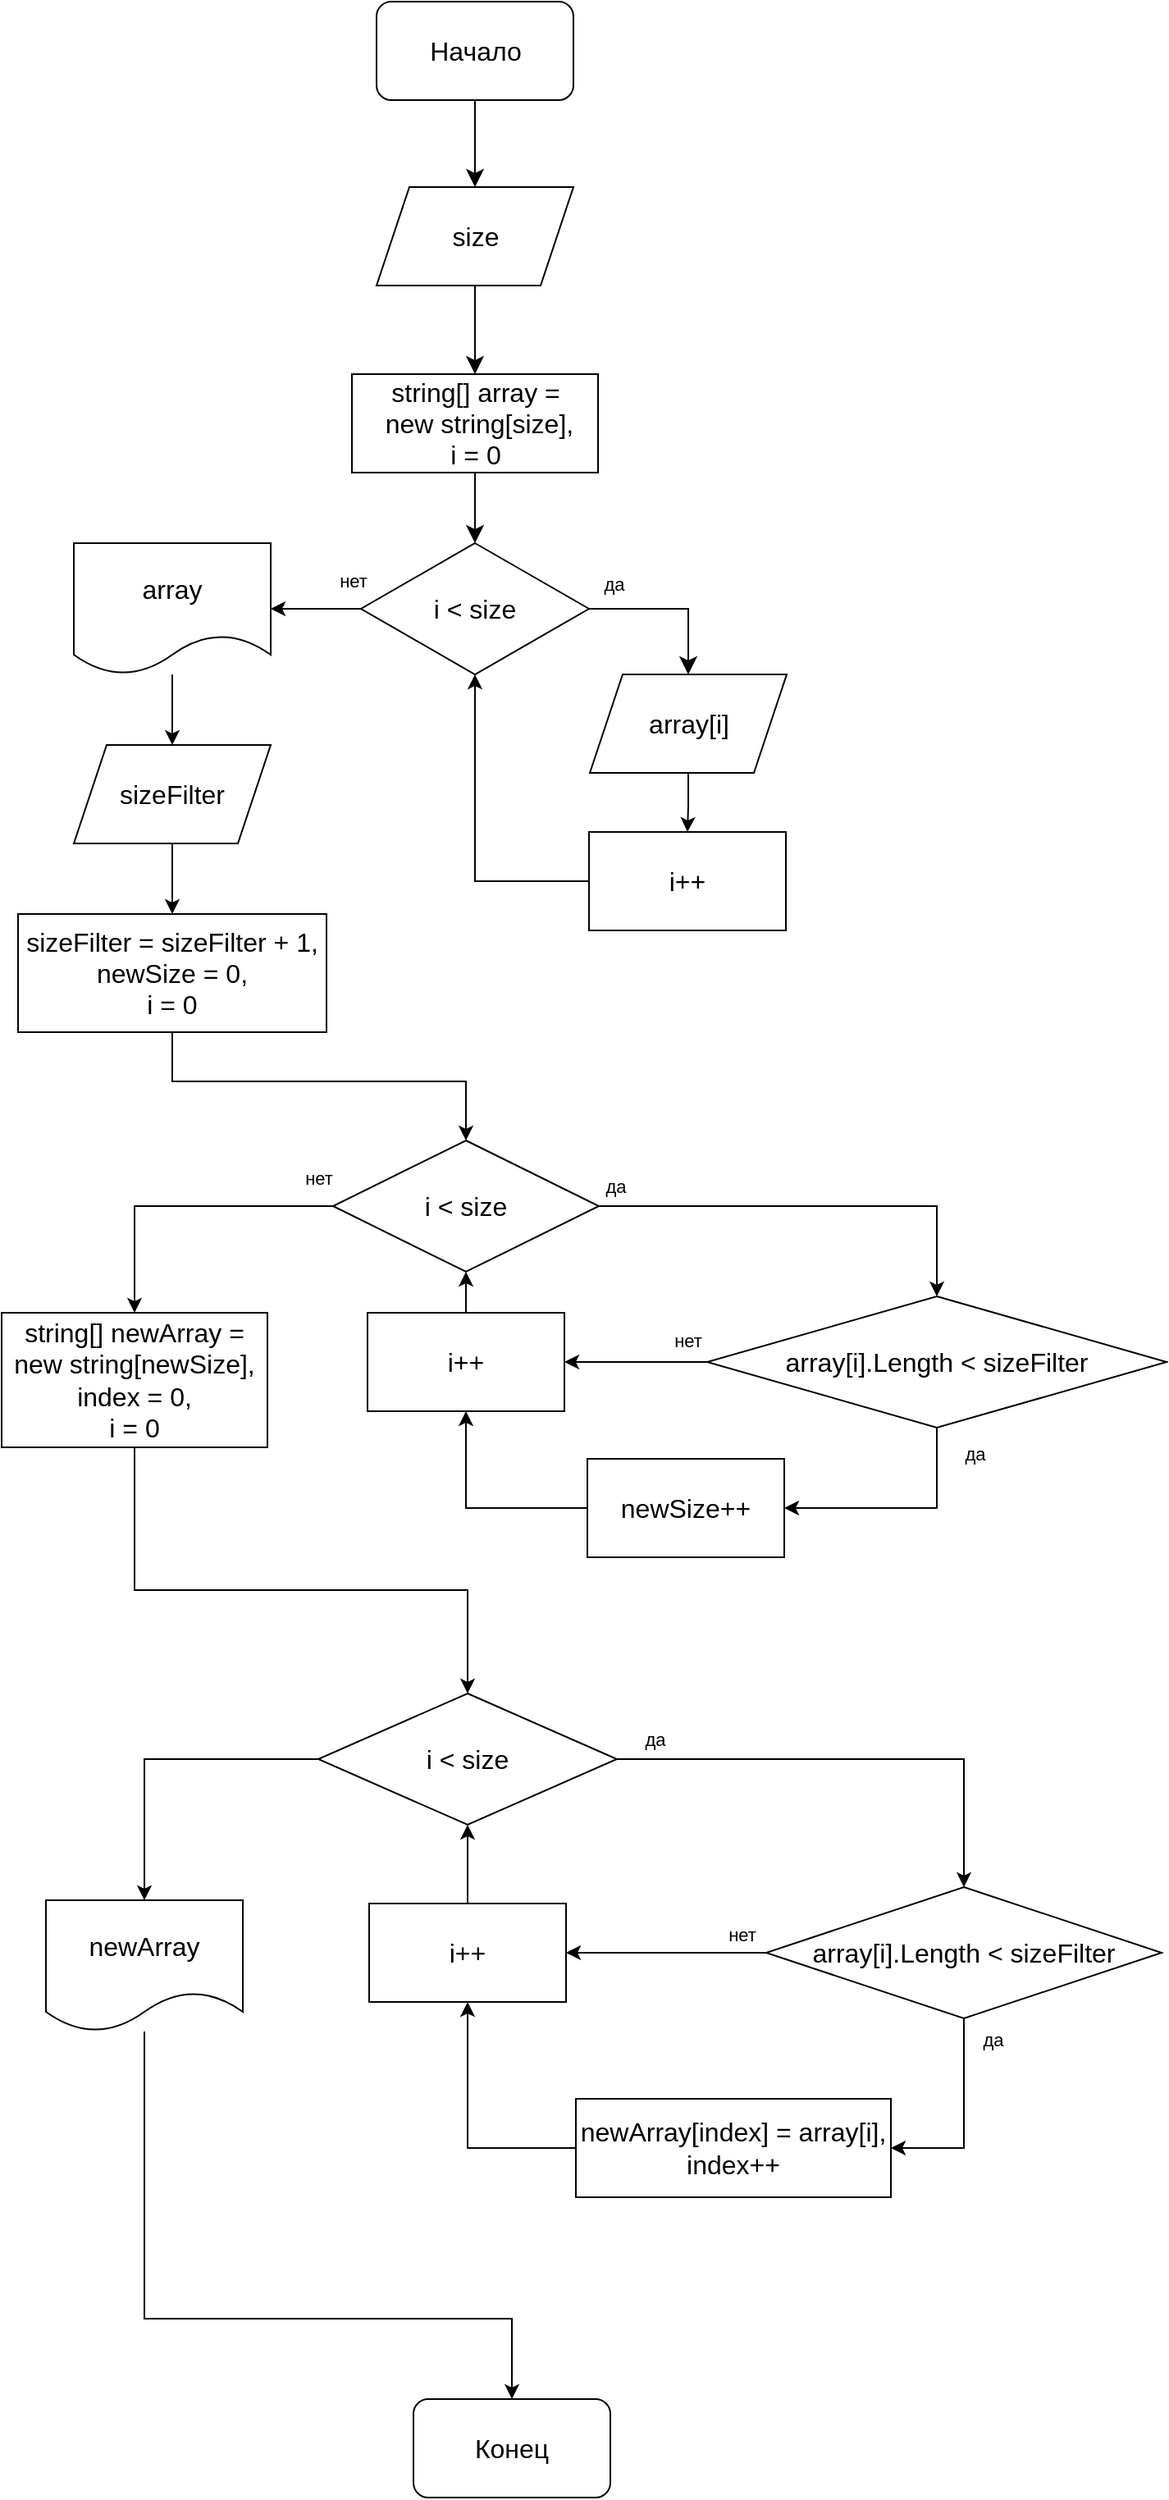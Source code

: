 <mxfile version="22.0.4" type="device">
  <diagram id="nMyRj4Zae5fo7YaB0NRN" name="Страница — 1">
    <mxGraphModel dx="2195" dy="1065" grid="0" gridSize="10" guides="1" tooltips="1" connect="1" arrows="1" fold="1" page="0" pageScale="1" pageWidth="827" pageHeight="1169" math="0" shadow="0">
      <root>
        <mxCell id="0" />
        <mxCell id="1" parent="0" />
        <mxCell id="InO1nQ1OVcaDTMDRn9g--3" value="" style="edgeStyle=none;curved=1;rounded=0;orthogonalLoop=1;jettySize=auto;html=1;fontSize=12;startSize=8;endSize=8;" parent="1" source="InO1nQ1OVcaDTMDRn9g--1" target="InO1nQ1OVcaDTMDRn9g--2" edge="1">
          <mxGeometry relative="1" as="geometry" />
        </mxCell>
        <mxCell id="InO1nQ1OVcaDTMDRn9g--1" value="Начало" style="rounded=1;whiteSpace=wrap;html=1;fontSize=16;" parent="1" vertex="1">
          <mxGeometry x="-254.5" y="-388" width="120" height="60" as="geometry" />
        </mxCell>
        <mxCell id="InO1nQ1OVcaDTMDRn9g--5" value="" style="edgeStyle=none;curved=1;rounded=0;orthogonalLoop=1;jettySize=auto;html=1;fontSize=12;startSize=8;endSize=8;" parent="1" source="InO1nQ1OVcaDTMDRn9g--2" target="InO1nQ1OVcaDTMDRn9g--4" edge="1">
          <mxGeometry relative="1" as="geometry" />
        </mxCell>
        <mxCell id="InO1nQ1OVcaDTMDRn9g--2" value="size" style="shape=parallelogram;perimeter=parallelogramPerimeter;whiteSpace=wrap;html=1;fixedSize=1;fontSize=16;" parent="1" vertex="1">
          <mxGeometry x="-254.5" y="-275" width="120" height="60" as="geometry" />
        </mxCell>
        <mxCell id="InO1nQ1OVcaDTMDRn9g--7" value="" style="edgeStyle=none;curved=1;rounded=0;orthogonalLoop=1;jettySize=auto;html=1;fontSize=12;startSize=8;endSize=8;entryX=0.5;entryY=0;entryDx=0;entryDy=0;exitX=0.5;exitY=1;exitDx=0;exitDy=0;" parent="1" source="InO1nQ1OVcaDTMDRn9g--4" target="InO1nQ1OVcaDTMDRn9g--19" edge="1">
          <mxGeometry relative="1" as="geometry">
            <mxPoint x="-168.5" y="-4" as="sourcePoint" />
            <mxPoint x="-194.5" y="-55" as="targetPoint" />
          </mxGeometry>
        </mxCell>
        <mxCell id="InO1nQ1OVcaDTMDRn9g--4" value="&amp;nbsp;string[] array =&amp;nbsp; &amp;nbsp;new string[size],&lt;br&gt;i = 0" style="whiteSpace=wrap;html=1;fontSize=16;" parent="1" vertex="1">
          <mxGeometry x="-269.5" y="-161" width="150" height="60" as="geometry" />
        </mxCell>
        <mxCell id="InO1nQ1OVcaDTMDRn9g--22" value="&lt;font style=&quot;font-size: 11px;&quot;&gt;да&lt;/font&gt;" style="edgeStyle=none;rounded=0;orthogonalLoop=1;jettySize=auto;html=1;fontSize=12;startSize=8;endSize=8;entryX=0.5;entryY=0;entryDx=0;entryDy=0;exitX=1;exitY=0.5;exitDx=0;exitDy=0;" parent="1" source="InO1nQ1OVcaDTMDRn9g--19" target="InO1nQ1OVcaDTMDRn9g--23" edge="1">
          <mxGeometry x="-0.711" y="15" relative="1" as="geometry">
            <mxPoint x="-54.5" y="-18" as="targetPoint" />
            <Array as="points">
              <mxPoint x="-64.5" y="-18" />
            </Array>
            <mxPoint as="offset" />
          </mxGeometry>
        </mxCell>
        <mxCell id="tGO4g8p34yawOPrG28nG-6" value="нет" style="edgeStyle=orthogonalEdgeStyle;rounded=0;orthogonalLoop=1;jettySize=auto;html=1;" edge="1" parent="1" source="InO1nQ1OVcaDTMDRn9g--19" target="tGO4g8p34yawOPrG28nG-5">
          <mxGeometry x="-0.81" y="-17" relative="1" as="geometry">
            <mxPoint as="offset" />
          </mxGeometry>
        </mxCell>
        <mxCell id="InO1nQ1OVcaDTMDRn9g--19" value="i &amp;lt; size" style="rhombus;whiteSpace=wrap;html=1;fontSize=16;" parent="1" vertex="1">
          <mxGeometry x="-264" y="-58" width="139" height="80" as="geometry" />
        </mxCell>
        <mxCell id="tGO4g8p34yawOPrG28nG-3" value="" style="edgeStyle=orthogonalEdgeStyle;rounded=0;orthogonalLoop=1;jettySize=auto;html=1;" edge="1" parent="1" source="InO1nQ1OVcaDTMDRn9g--23" target="tGO4g8p34yawOPrG28nG-2">
          <mxGeometry relative="1" as="geometry" />
        </mxCell>
        <mxCell id="InO1nQ1OVcaDTMDRn9g--23" value="array[i]" style="shape=parallelogram;perimeter=parallelogramPerimeter;whiteSpace=wrap;html=1;fixedSize=1;fontSize=16;" parent="1" vertex="1">
          <mxGeometry x="-124.5" y="22" width="120" height="60" as="geometry" />
        </mxCell>
        <mxCell id="tGO4g8p34yawOPrG28nG-4" style="edgeStyle=orthogonalEdgeStyle;rounded=0;orthogonalLoop=1;jettySize=auto;html=1;exitX=0;exitY=0.5;exitDx=0;exitDy=0;entryX=0.5;entryY=1;entryDx=0;entryDy=0;" edge="1" parent="1" source="tGO4g8p34yawOPrG28nG-2" target="InO1nQ1OVcaDTMDRn9g--19">
          <mxGeometry relative="1" as="geometry" />
        </mxCell>
        <mxCell id="tGO4g8p34yawOPrG28nG-2" value="i++" style="whiteSpace=wrap;html=1;fontSize=16;" vertex="1" parent="1">
          <mxGeometry x="-125" y="118" width="120" height="60" as="geometry" />
        </mxCell>
        <mxCell id="tGO4g8p34yawOPrG28nG-8" value="" style="edgeStyle=orthogonalEdgeStyle;rounded=0;orthogonalLoop=1;jettySize=auto;html=1;" edge="1" parent="1" source="tGO4g8p34yawOPrG28nG-5" target="tGO4g8p34yawOPrG28nG-7">
          <mxGeometry relative="1" as="geometry" />
        </mxCell>
        <mxCell id="tGO4g8p34yawOPrG28nG-5" value="array" style="shape=document;whiteSpace=wrap;html=1;boundedLbl=1;fontSize=16;" vertex="1" parent="1">
          <mxGeometry x="-439" y="-58" width="120" height="80" as="geometry" />
        </mxCell>
        <mxCell id="tGO4g8p34yawOPrG28nG-10" value="" style="edgeStyle=orthogonalEdgeStyle;rounded=0;orthogonalLoop=1;jettySize=auto;html=1;" edge="1" parent="1" source="tGO4g8p34yawOPrG28nG-7" target="tGO4g8p34yawOPrG28nG-9">
          <mxGeometry relative="1" as="geometry" />
        </mxCell>
        <mxCell id="tGO4g8p34yawOPrG28nG-7" value="sizeFilter" style="shape=parallelogram;perimeter=parallelogramPerimeter;whiteSpace=wrap;html=1;fixedSize=1;fontSize=16;" vertex="1" parent="1">
          <mxGeometry x="-439" y="65" width="120" height="60" as="geometry" />
        </mxCell>
        <mxCell id="tGO4g8p34yawOPrG28nG-12" value="" style="edgeStyle=orthogonalEdgeStyle;rounded=0;orthogonalLoop=1;jettySize=auto;html=1;" edge="1" parent="1" source="tGO4g8p34yawOPrG28nG-9" target="tGO4g8p34yawOPrG28nG-11">
          <mxGeometry relative="1" as="geometry">
            <Array as="points">
              <mxPoint x="-379" y="270" />
              <mxPoint x="-200" y="270" />
            </Array>
          </mxGeometry>
        </mxCell>
        <mxCell id="tGO4g8p34yawOPrG28nG-9" value="sizeFilter = sizeFilter + 1,&lt;br&gt;newSize = 0,&lt;br&gt;i = 0" style="whiteSpace=wrap;html=1;fontSize=16;" vertex="1" parent="1">
          <mxGeometry x="-473" y="168" width="188" height="72" as="geometry" />
        </mxCell>
        <mxCell id="tGO4g8p34yawOPrG28nG-14" value="да" style="edgeStyle=orthogonalEdgeStyle;rounded=0;orthogonalLoop=1;jettySize=auto;html=1;exitX=1;exitY=0.5;exitDx=0;exitDy=0;" edge="1" parent="1" source="tGO4g8p34yawOPrG28nG-11" target="tGO4g8p34yawOPrG28nG-13">
          <mxGeometry x="-0.923" y="12" relative="1" as="geometry">
            <mxPoint as="offset" />
          </mxGeometry>
        </mxCell>
        <mxCell id="tGO4g8p34yawOPrG28nG-22" value="нет" style="edgeStyle=orthogonalEdgeStyle;rounded=0;orthogonalLoop=1;jettySize=auto;html=1;" edge="1" parent="1" source="tGO4g8p34yawOPrG28nG-11" target="tGO4g8p34yawOPrG28nG-21">
          <mxGeometry x="-0.903" y="-17" relative="1" as="geometry">
            <mxPoint as="offset" />
          </mxGeometry>
        </mxCell>
        <mxCell id="tGO4g8p34yawOPrG28nG-11" value="i &amp;lt; size" style="rhombus;whiteSpace=wrap;html=1;fontSize=16;" vertex="1" parent="1">
          <mxGeometry x="-281" y="306" width="162" height="80" as="geometry" />
        </mxCell>
        <mxCell id="tGO4g8p34yawOPrG28nG-16" value="да" style="edgeStyle=orthogonalEdgeStyle;rounded=0;orthogonalLoop=1;jettySize=auto;html=1;entryX=1;entryY=0.5;entryDx=0;entryDy=0;" edge="1" parent="1" source="tGO4g8p34yawOPrG28nG-13" target="tGO4g8p34yawOPrG28nG-15">
          <mxGeometry x="-0.775" y="23" relative="1" as="geometry">
            <mxPoint as="offset" />
          </mxGeometry>
        </mxCell>
        <mxCell id="tGO4g8p34yawOPrG28nG-20" value="нет" style="edgeStyle=orthogonalEdgeStyle;rounded=0;orthogonalLoop=1;jettySize=auto;html=1;" edge="1" parent="1" source="tGO4g8p34yawOPrG28nG-13" target="tGO4g8p34yawOPrG28nG-17">
          <mxGeometry x="-0.724" y="-13" relative="1" as="geometry">
            <mxPoint as="offset" />
          </mxGeometry>
        </mxCell>
        <mxCell id="tGO4g8p34yawOPrG28nG-13" value="array[i].Length &amp;lt; sizeFilter" style="rhombus;whiteSpace=wrap;html=1;fontSize=16;" vertex="1" parent="1">
          <mxGeometry x="-53" y="401" width="280" height="80" as="geometry" />
        </mxCell>
        <mxCell id="tGO4g8p34yawOPrG28nG-18" value="" style="edgeStyle=orthogonalEdgeStyle;rounded=0;orthogonalLoop=1;jettySize=auto;html=1;" edge="1" parent="1" source="tGO4g8p34yawOPrG28nG-15" target="tGO4g8p34yawOPrG28nG-17">
          <mxGeometry relative="1" as="geometry" />
        </mxCell>
        <mxCell id="tGO4g8p34yawOPrG28nG-15" value="newSize++" style="whiteSpace=wrap;html=1;fontSize=16;" vertex="1" parent="1">
          <mxGeometry x="-126" y="500" width="120" height="60" as="geometry" />
        </mxCell>
        <mxCell id="tGO4g8p34yawOPrG28nG-19" value="" style="edgeStyle=orthogonalEdgeStyle;rounded=0;orthogonalLoop=1;jettySize=auto;html=1;" edge="1" parent="1" source="tGO4g8p34yawOPrG28nG-17" target="tGO4g8p34yawOPrG28nG-11">
          <mxGeometry relative="1" as="geometry" />
        </mxCell>
        <mxCell id="tGO4g8p34yawOPrG28nG-17" value="i++" style="whiteSpace=wrap;html=1;fontSize=16;" vertex="1" parent="1">
          <mxGeometry x="-260" y="411" width="120" height="60" as="geometry" />
        </mxCell>
        <mxCell id="tGO4g8p34yawOPrG28nG-24" value="" style="edgeStyle=orthogonalEdgeStyle;rounded=0;orthogonalLoop=1;jettySize=auto;html=1;" edge="1" parent="1" source="tGO4g8p34yawOPrG28nG-21" target="tGO4g8p34yawOPrG28nG-23">
          <mxGeometry relative="1" as="geometry">
            <Array as="points">
              <mxPoint x="-402" y="580" />
              <mxPoint x="-199" y="580" />
            </Array>
          </mxGeometry>
        </mxCell>
        <mxCell id="tGO4g8p34yawOPrG28nG-21" value="string[] newArray = new string[newSize],&lt;br&gt;index = 0,&lt;br&gt;i = 0" style="whiteSpace=wrap;html=1;fontSize=16;" vertex="1" parent="1">
          <mxGeometry x="-483" y="411" width="162" height="82" as="geometry" />
        </mxCell>
        <mxCell id="tGO4g8p34yawOPrG28nG-26" value="да" style="edgeStyle=orthogonalEdgeStyle;rounded=0;orthogonalLoop=1;jettySize=auto;html=1;" edge="1" parent="1" source="tGO4g8p34yawOPrG28nG-23" target="tGO4g8p34yawOPrG28nG-25">
          <mxGeometry x="-0.842" y="12" relative="1" as="geometry">
            <mxPoint as="offset" />
          </mxGeometry>
        </mxCell>
        <mxCell id="tGO4g8p34yawOPrG28nG-35" value="" style="edgeStyle=orthogonalEdgeStyle;rounded=0;orthogonalLoop=1;jettySize=auto;html=1;" edge="1" parent="1" source="tGO4g8p34yawOPrG28nG-23" target="tGO4g8p34yawOPrG28nG-34">
          <mxGeometry relative="1" as="geometry" />
        </mxCell>
        <mxCell id="tGO4g8p34yawOPrG28nG-23" value="i &amp;lt; size" style="rhombus;whiteSpace=wrap;html=1;fontSize=16;" vertex="1" parent="1">
          <mxGeometry x="-290" y="643" width="182" height="80" as="geometry" />
        </mxCell>
        <mxCell id="tGO4g8p34yawOPrG28nG-29" value="нет" style="edgeStyle=orthogonalEdgeStyle;rounded=0;orthogonalLoop=1;jettySize=auto;html=1;" edge="1" parent="1" source="tGO4g8p34yawOPrG28nG-25" target="tGO4g8p34yawOPrG28nG-28">
          <mxGeometry x="-0.726" y="-11" relative="1" as="geometry">
            <mxPoint x="1" as="offset" />
          </mxGeometry>
        </mxCell>
        <mxCell id="tGO4g8p34yawOPrG28nG-32" value="да" style="edgeStyle=orthogonalEdgeStyle;rounded=0;orthogonalLoop=1;jettySize=auto;html=1;entryX=1;entryY=0.5;entryDx=0;entryDy=0;" edge="1" parent="1" source="tGO4g8p34yawOPrG28nG-25" target="tGO4g8p34yawOPrG28nG-31">
          <mxGeometry x="-0.792" y="17" relative="1" as="geometry">
            <mxPoint as="offset" />
          </mxGeometry>
        </mxCell>
        <mxCell id="tGO4g8p34yawOPrG28nG-25" value="&lt;span style=&quot;color: rgb(0, 0, 0); font-family: Helvetica; font-size: 16px; font-style: normal; font-variant-ligatures: normal; font-variant-caps: normal; font-weight: 400; letter-spacing: normal; orphans: 2; text-align: center; text-indent: 0px; text-transform: none; widows: 2; word-spacing: 0px; -webkit-text-stroke-width: 0px; background-color: rgb(255, 255, 255); text-decoration-thickness: initial; text-decoration-style: initial; text-decoration-color: initial; float: none; display: inline !important;&quot;&gt;array[i].Length &amp;lt; sizeFilter&lt;/span&gt;" style="rhombus;whiteSpace=wrap;html=1;fontSize=16;" vertex="1" parent="1">
          <mxGeometry x="-17" y="761" width="241" height="80" as="geometry" />
        </mxCell>
        <mxCell id="tGO4g8p34yawOPrG28nG-30" value="" style="edgeStyle=orthogonalEdgeStyle;rounded=0;orthogonalLoop=1;jettySize=auto;html=1;" edge="1" parent="1" source="tGO4g8p34yawOPrG28nG-28" target="tGO4g8p34yawOPrG28nG-23">
          <mxGeometry relative="1" as="geometry" />
        </mxCell>
        <mxCell id="tGO4g8p34yawOPrG28nG-28" value="i++" style="whiteSpace=wrap;html=1;fontSize=16;" vertex="1" parent="1">
          <mxGeometry x="-259" y="771" width="120" height="60" as="geometry" />
        </mxCell>
        <mxCell id="tGO4g8p34yawOPrG28nG-33" style="edgeStyle=orthogonalEdgeStyle;rounded=0;orthogonalLoop=1;jettySize=auto;html=1;exitX=0;exitY=0.5;exitDx=0;exitDy=0;entryX=0.5;entryY=1;entryDx=0;entryDy=0;" edge="1" parent="1" source="tGO4g8p34yawOPrG28nG-31" target="tGO4g8p34yawOPrG28nG-28">
          <mxGeometry relative="1" as="geometry" />
        </mxCell>
        <mxCell id="tGO4g8p34yawOPrG28nG-31" value="newArray[index] = array[i],&lt;br&gt;index++" style="whiteSpace=wrap;html=1;fontSize=16;" vertex="1" parent="1">
          <mxGeometry x="-133" y="890" width="192" height="60" as="geometry" />
        </mxCell>
        <mxCell id="tGO4g8p34yawOPrG28nG-37" value="" style="edgeStyle=orthogonalEdgeStyle;rounded=0;orthogonalLoop=1;jettySize=auto;html=1;" edge="1" parent="1" source="tGO4g8p34yawOPrG28nG-34" target="tGO4g8p34yawOPrG28nG-36">
          <mxGeometry relative="1" as="geometry">
            <Array as="points">
              <mxPoint x="-396" y="1024" />
              <mxPoint x="-172" y="1024" />
            </Array>
          </mxGeometry>
        </mxCell>
        <mxCell id="tGO4g8p34yawOPrG28nG-34" value="newArray" style="shape=document;whiteSpace=wrap;html=1;boundedLbl=1;fontSize=16;" vertex="1" parent="1">
          <mxGeometry x="-456" y="769" width="120" height="80" as="geometry" />
        </mxCell>
        <mxCell id="tGO4g8p34yawOPrG28nG-36" value="Конец" style="rounded=1;whiteSpace=wrap;html=1;fontSize=16;" vertex="1" parent="1">
          <mxGeometry x="-232" y="1073" width="120" height="60" as="geometry" />
        </mxCell>
      </root>
    </mxGraphModel>
  </diagram>
</mxfile>
